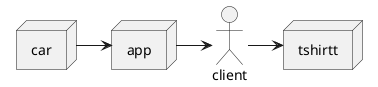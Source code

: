 @startuml
actor client
node app
node car
node tshirtt

car -> app
app -> client
client -> tshirtt
@enduml